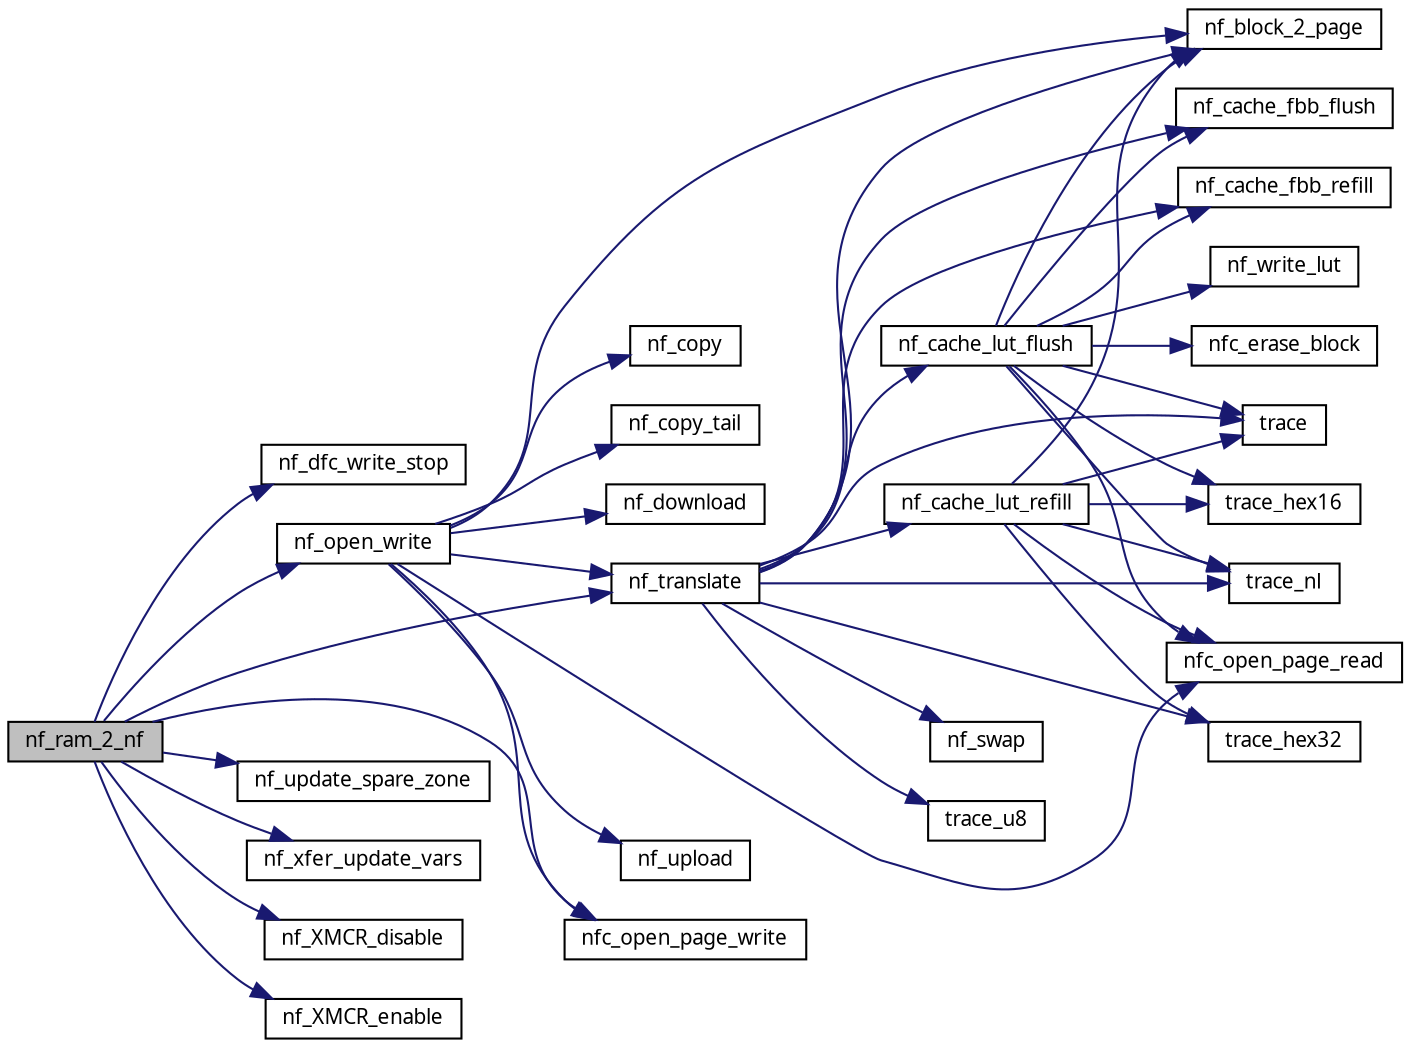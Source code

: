 digraph G
{
  edge [fontname="FreeSans.ttf",fontsize=10,labelfontname="FreeSans.ttf",labelfontsize=10];
  node [fontname="FreeSans.ttf",fontsize=10,shape=record];
  rankdir=LR;
  Node1 [label="nf_ram_2_nf",height=0.2,width=0.4,color="black", fillcolor="grey75", style="filled" fontcolor="black"];
  Node1 -> Node2 [color="midnightblue",fontsize=10,style="solid",fontname="FreeSans.ttf"];
  Node2 [label="nf_dfc_write_stop",height=0.2,width=0.4,color="black", fillcolor="white", style="filled",URL="$a00062.html#d45465832eded4b9de5dfa9b095482bd",tooltip="This function must be called when a write10 operation (from USB) is finished Last..."];
  Node1 -> Node3 [color="midnightblue",fontsize=10,style="solid",fontname="FreeSans.ttf"];
  Node3 [label="nf_open_write",height=0.2,width=0.4,color="black", fillcolor="white", style="filled",URL="$a00062.html#470f7324aee0b5c64aec2c8ec7f35e3f",tooltip="Prepare a write session on the flash memory."];
  Node3 -> Node4 [color="midnightblue",fontsize=10,style="solid",fontname="FreeSans.ttf"];
  Node4 [label="nf_block_2_page",height=0.2,width=0.4,color="black", fillcolor="white", style="filled",URL="$a00062.html#f713bee0ed464d2bfa6876cd9d4ef296"];
  Node3 -> Node5 [color="midnightblue",fontsize=10,style="solid",fontname="FreeSans.ttf"];
  Node5 [label="nf_copy",height=0.2,width=0.4,color="black", fillcolor="white", style="filled",URL="$a00062.html#79e27718d9bc988607f630c2ff410848",tooltip="Copy a NF page to a new one."];
  Node3 -> Node6 [color="midnightblue",fontsize=10,style="solid",fontname="FreeSans.ttf"];
  Node6 [label="nf_copy_tail",height=0.2,width=0.4,color="black", fillcolor="white", style="filled",URL="$a00062.html#a38cbc2641b27ca8fe33b40dbfdd7486"];
  Node3 -> Node7 [color="midnightblue",fontsize=10,style="solid",fontname="FreeSans.ttf"];
  Node7 [label="nf_download",height=0.2,width=0.4,color="black", fillcolor="white", style="filled",URL="$a00062.html#b7f3d7c1f70d339f8613aaaeb4262959",tooltip="Download packets of 16 bytes from RAM to the NAND Flash."];
  Node3 -> Node8 [color="midnightblue",fontsize=10,style="solid",fontname="FreeSans.ttf"];
  Node8 [label="nf_translate",height=0.2,width=0.4,color="black", fillcolor="white", style="filled",URL="$a00062.html#4a1dd64acf67b8ab91e9ea1c0b976c4f",tooltip="Translate a logical sector to physical parameters."];
  Node8 -> Node4 [color="midnightblue",fontsize=10,style="solid",fontname="FreeSans.ttf"];
  Node8 -> Node9 [color="midnightblue",fontsize=10,style="solid",fontname="FreeSans.ttf"];
  Node9 [label="nf_cache_fbb_flush",height=0.2,width=0.4,color="black", fillcolor="white", style="filled",URL="$a00062.html#4eb467f47ee05e8b863e8da657db4c2f",tooltip="Flushes the FBB cache into a new FBB entry."];
  Node8 -> Node10 [color="midnightblue",fontsize=10,style="solid",fontname="FreeSans.ttf"];
  Node10 [label="nf_cache_fbb_refill",height=0.2,width=0.4,color="black", fillcolor="white", style="filled",URL="$a00062.html#524dde7169bece3f9ce79e1c56d7412b",tooltip="Reload the FBB cache memory, starting from 0."];
  Node8 -> Node11 [color="midnightblue",fontsize=10,style="solid",fontname="FreeSans.ttf"];
  Node11 [label="nf_cache_lut_flush",height=0.2,width=0.4,color="black", fillcolor="white", style="filled",URL="$a00062.html#c029fba5c62db088a077b69802d61f91",tooltip="Flushes the LUT cache into a new LUT entry."];
  Node11 -> Node4 [color="midnightblue",fontsize=10,style="solid",fontname="FreeSans.ttf"];
  Node11 -> Node9 [color="midnightblue",fontsize=10,style="solid",fontname="FreeSans.ttf"];
  Node11 -> Node10 [color="midnightblue",fontsize=10,style="solid",fontname="FreeSans.ttf"];
  Node11 -> Node12 [color="midnightblue",fontsize=10,style="solid",fontname="FreeSans.ttf"];
  Node12 [label="nf_write_lut",height=0.2,width=0.4,color="black", fillcolor="white", style="filled",URL="$a00062.html#4033ef04a3cbd39dc9d6071c6d7c2a9b",tooltip="Writes a LUT in memory from a buffer."];
  Node11 -> Node13 [color="midnightblue",fontsize=10,style="solid",fontname="FreeSans.ttf"];
  Node13 [label="nfc_erase_block",height=0.2,width=0.4,color="black", fillcolor="white", style="filled",URL="$a00060.html#4a7f7eed66f5eb678e4a96ae5dc32486",tooltip="Erases a block."];
  Node11 -> Node14 [color="midnightblue",fontsize=10,style="solid",fontname="FreeSans.ttf"];
  Node14 [label="nfc_open_page_read",height=0.2,width=0.4,color="black", fillcolor="white", style="filled",URL="$a00060.html#a0a322a0237ff247248591adb2b10fab",tooltip="Opens a page for read."];
  Node11 -> Node15 [color="midnightblue",fontsize=10,style="solid",fontname="FreeSans.ttf"];
  Node15 [label="trace",height=0.2,width=0.4,color="black", fillcolor="white", style="filled",URL="$a00043.html#33937de27cd71c4dab3027caaae4fdf9",tooltip="Fonction used for send a texte on OCD/Serial Debug Interface."];
  Node11 -> Node16 [color="midnightblue",fontsize=10,style="solid",fontname="FreeSans.ttf"];
  Node16 [label="trace_hex16",height=0.2,width=0.4,color="black", fillcolor="white", style="filled",URL="$a00043.html#b2fa7a964f1f12c6d41357ac95c452a9"];
  Node11 -> Node17 [color="midnightblue",fontsize=10,style="solid",fontname="FreeSans.ttf"];
  Node17 [label="trace_nl",height=0.2,width=0.4,color="black", fillcolor="white", style="filled",URL="$a00043.html#9b606c2b7ffbe1b46600f9719fc6caa6"];
  Node8 -> Node18 [color="midnightblue",fontsize=10,style="solid",fontname="FreeSans.ttf"];
  Node18 [label="nf_cache_lut_refill",height=0.2,width=0.4,color="black", fillcolor="white", style="filled",URL="$a00062.html#a41b7176d88738a2110b2f2e840f73ac",tooltip="Reload the LUT cache memory, starting from the specified logical block number given..."];
  Node18 -> Node4 [color="midnightblue",fontsize=10,style="solid",fontname="FreeSans.ttf"];
  Node18 -> Node14 [color="midnightblue",fontsize=10,style="solid",fontname="FreeSans.ttf"];
  Node18 -> Node15 [color="midnightblue",fontsize=10,style="solid",fontname="FreeSans.ttf"];
  Node18 -> Node16 [color="midnightblue",fontsize=10,style="solid",fontname="FreeSans.ttf"];
  Node18 -> Node19 [color="midnightblue",fontsize=10,style="solid",fontname="FreeSans.ttf"];
  Node19 [label="trace_hex32",height=0.2,width=0.4,color="black", fillcolor="white", style="filled",URL="$a00043.html#1f752dbcd0990c4943d2a3e6cb757748"];
  Node18 -> Node17 [color="midnightblue",fontsize=10,style="solid",fontname="FreeSans.ttf"];
  Node8 -> Node20 [color="midnightblue",fontsize=10,style="solid",fontname="FreeSans.ttf"];
  Node20 [label="nf_swap",height=0.2,width=0.4,color="black", fillcolor="white", style="filled",URL="$a00062.html#1a579e74d337851734361358c99c603e",tooltip="Swap 2 blocks from the LUT and the FBB."];
  Node8 -> Node15 [color="midnightblue",fontsize=10,style="solid",fontname="FreeSans.ttf"];
  Node8 -> Node19 [color="midnightblue",fontsize=10,style="solid",fontname="FreeSans.ttf"];
  Node8 -> Node17 [color="midnightblue",fontsize=10,style="solid",fontname="FreeSans.ttf"];
  Node8 -> Node21 [color="midnightblue",fontsize=10,style="solid",fontname="FreeSans.ttf"];
  Node21 [label="trace_u8",height=0.2,width=0.4,color="black", fillcolor="white", style="filled",URL="$a00043.html#d4bede103a48a856e8360af858be6c7a",tooltip="Fonction used to display a byte value in the decimal form on OCD/Serial Debug Interface..."];
  Node3 -> Node22 [color="midnightblue",fontsize=10,style="solid",fontname="FreeSans.ttf"];
  Node22 [label="nf_upload",height=0.2,width=0.4,color="black", fillcolor="white", style="filled",URL="$a00062.html#d530651d772a5d7f5c1ff3bf91eda4c2",tooltip="Upload packets of 16 bytes from the NAND Flash to RAM."];
  Node3 -> Node14 [color="midnightblue",fontsize=10,style="solid",fontname="FreeSans.ttf"];
  Node3 -> Node23 [color="midnightblue",fontsize=10,style="solid",fontname="FreeSans.ttf"];
  Node23 [label="nfc_open_page_write",height=0.2,width=0.4,color="black", fillcolor="white", style="filled",URL="$a00060.html#856b5ae1fade14e11da35fd5109fda8c",tooltip="Opens a page for write."];
  Node1 -> Node8 [color="midnightblue",fontsize=10,style="solid",fontname="FreeSans.ttf"];
  Node1 -> Node24 [color="midnightblue",fontsize=10,style="solid",fontname="FreeSans.ttf"];
  Node24 [label="nf_update_spare_zone",height=0.2,width=0.4,color="black", fillcolor="white", style="filled",URL="$a00062.html#95ece8cf373b67f3f55f1733a0822463",tooltip="This function updates the spare zone of each page that has been finished to be written..."];
  Node1 -> Node25 [color="midnightblue",fontsize=10,style="solid",fontname="FreeSans.ttf"];
  Node25 [label="nf_xfer_update_vars",height=0.2,width=0.4,color="black", fillcolor="white", style="filled",URL="$a00062.html#dffd0ae3871f945b0c9ec4fcdc45ee82",tooltip="This function update transfer variables, check if operation (read/write) is finished..."];
  Node1 -> Node26 [color="midnightblue",fontsize=10,style="solid",fontname="FreeSans.ttf"];
  Node26 [label="nf_XMCR_disable",height=0.2,width=0.4,color="black", fillcolor="white", style="filled",URL="$a00060.html#6008aafe936bca7bfc39a8db231c1e7b",tooltip="Disable the XMCR module of the AVR, to allow access to others peripherals that may..."];
  Node1 -> Node27 [color="midnightblue",fontsize=10,style="solid",fontname="FreeSans.ttf"];
  Node27 [label="nf_XMCR_enable",height=0.2,width=0.4,color="black", fillcolor="white", style="filled",URL="$a00060.html#2888ee8b7b2aad2f3e86eeff599729ca",tooltip="Enable the XMCR (Extending Memory Module) of the AVR to drive the NAND Flash."];
  Node1 -> Node23 [color="midnightblue",fontsize=10,style="solid",fontname="FreeSans.ttf"];
}
